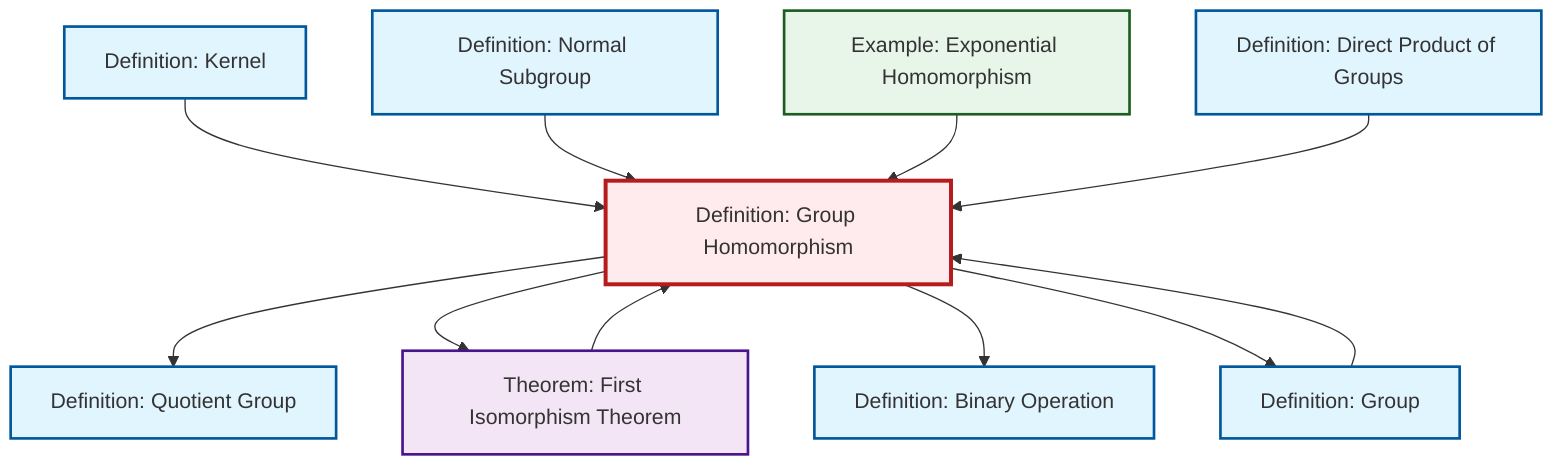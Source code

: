 graph TD
    classDef definition fill:#e1f5fe,stroke:#01579b,stroke-width:2px
    classDef theorem fill:#f3e5f5,stroke:#4a148c,stroke-width:2px
    classDef axiom fill:#fff3e0,stroke:#e65100,stroke-width:2px
    classDef example fill:#e8f5e9,stroke:#1b5e20,stroke-width:2px
    classDef current fill:#ffebee,stroke:#b71c1c,stroke-width:3px
    ex-exponential-homomorphism["Example: Exponential Homomorphism"]:::example
    def-quotient-group["Definition: Quotient Group"]:::definition
    def-normal-subgroup["Definition: Normal Subgroup"]:::definition
    def-homomorphism["Definition: Group Homomorphism"]:::definition
    thm-first-isomorphism["Theorem: First Isomorphism Theorem"]:::theorem
    def-kernel["Definition: Kernel"]:::definition
    def-direct-product["Definition: Direct Product of Groups"]:::definition
    def-group["Definition: Group"]:::definition
    def-binary-operation["Definition: Binary Operation"]:::definition
    def-homomorphism --> def-quotient-group
    def-group --> def-homomorphism
    def-homomorphism --> thm-first-isomorphism
    thm-first-isomorphism --> def-homomorphism
    def-kernel --> def-homomorphism
    def-normal-subgroup --> def-homomorphism
    ex-exponential-homomorphism --> def-homomorphism
    def-homomorphism --> def-binary-operation
    def-homomorphism --> def-group
    def-direct-product --> def-homomorphism
    class def-homomorphism current